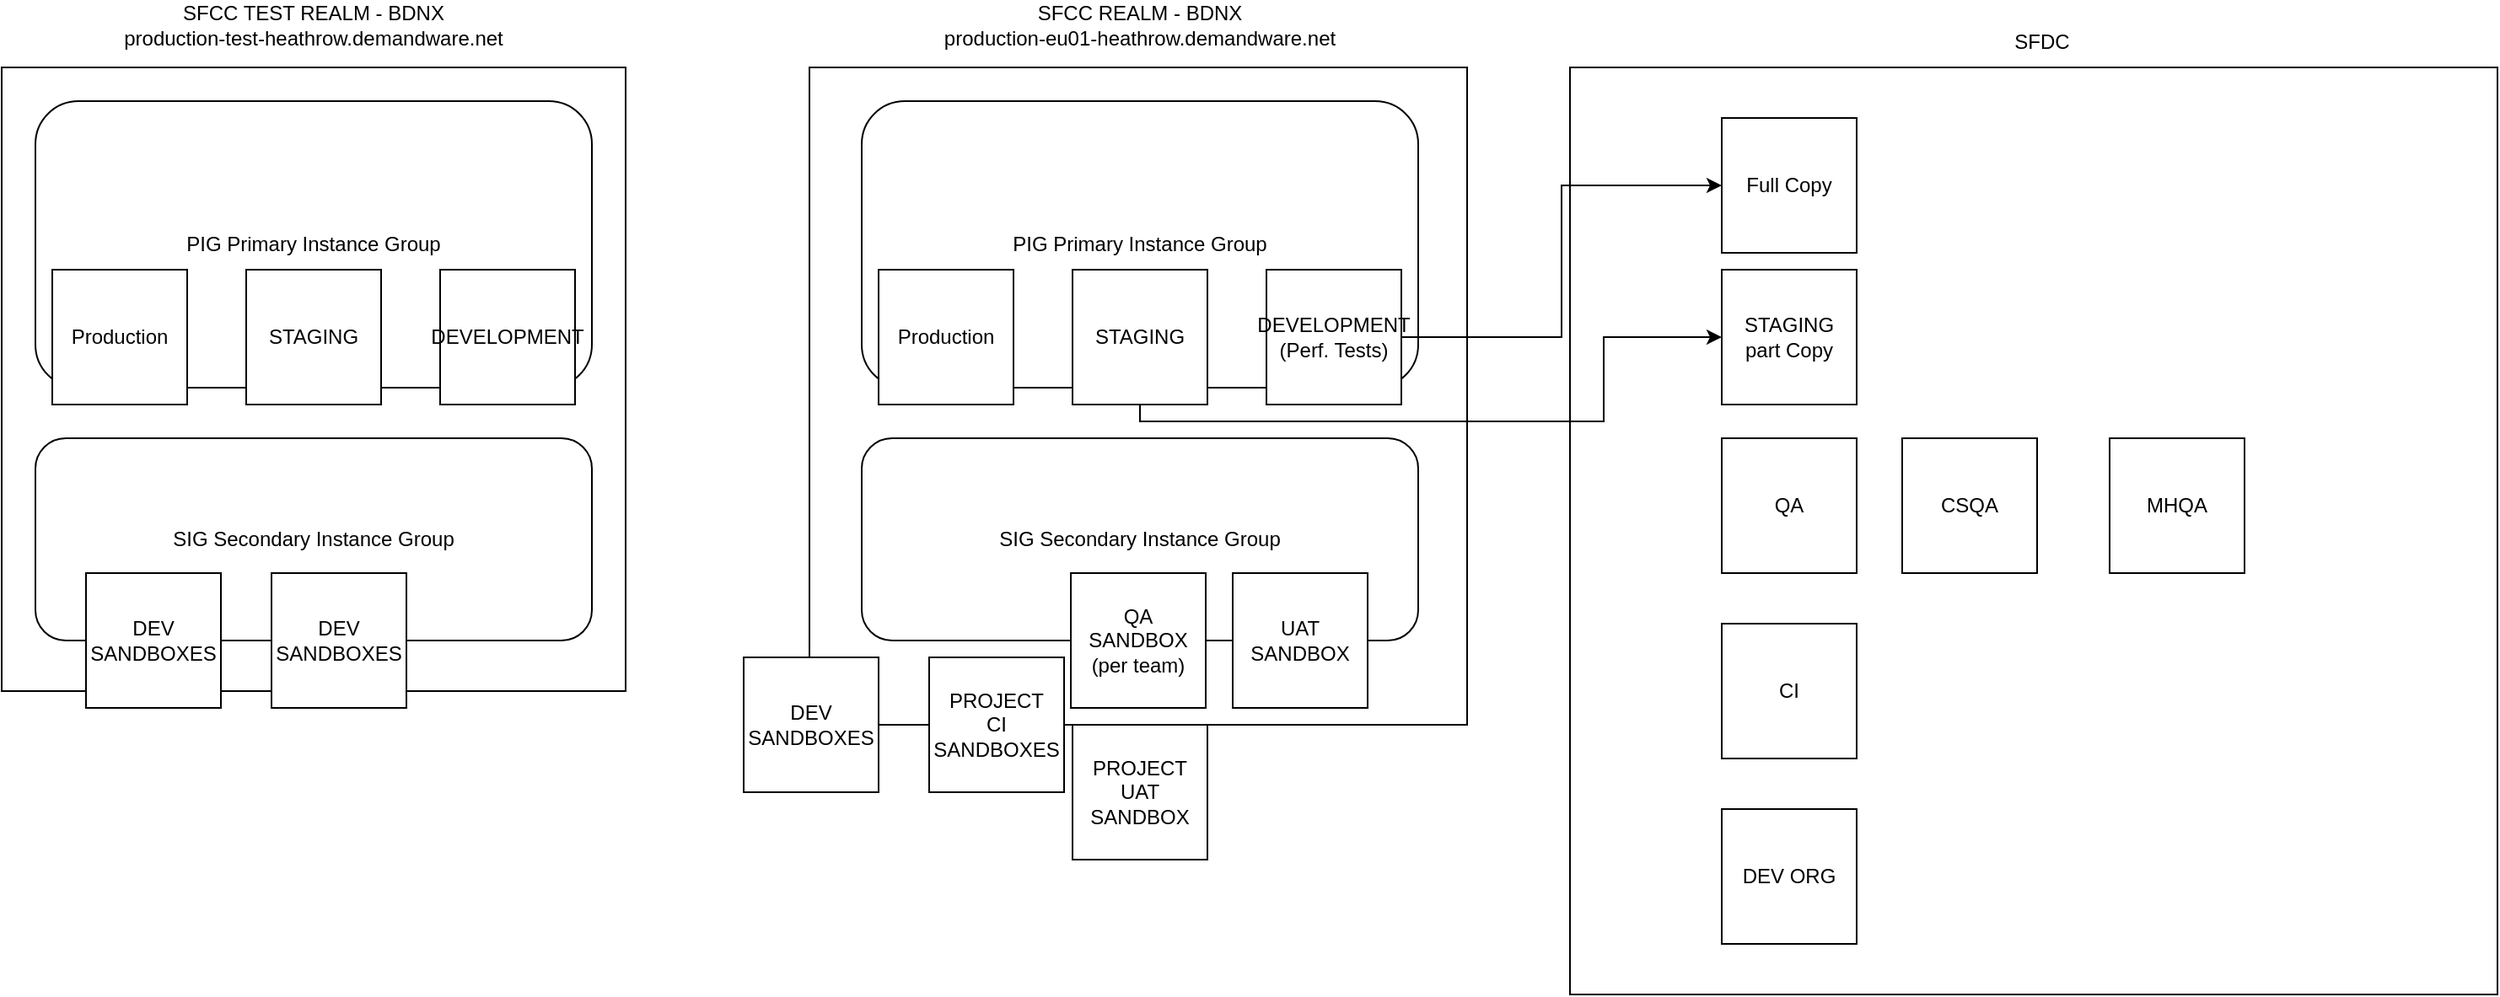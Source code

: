 <mxfile version="26.2.10">
  <diagram name="Page-1" id="fqVPGiyWNGA8M5bjry9U">
    <mxGraphModel dx="2383" dy="948" grid="1" gridSize="10" guides="1" tooltips="1" connect="1" arrows="1" fold="1" page="1" pageScale="1" pageWidth="827" pageHeight="1169" math="0" shadow="0">
      <root>
        <mxCell id="0" />
        <mxCell id="1" parent="0" />
        <mxCell id="2GARxX9RsfRO5ykLCrAF-38" value="" style="whiteSpace=wrap;html=1;aspect=fixed;" vertex="1" parent="1">
          <mxGeometry x="630" y="230" width="550" height="550" as="geometry" />
        </mxCell>
        <mxCell id="2GARxX9RsfRO5ykLCrAF-1" value="" style="whiteSpace=wrap;html=1;aspect=fixed;" vertex="1" parent="1">
          <mxGeometry x="179" y="230" width="390" height="390" as="geometry" />
        </mxCell>
        <mxCell id="2GARxX9RsfRO5ykLCrAF-2" value="SFCC REALM BDNX" style="text;html=1;align=center;verticalAlign=middle;whiteSpace=wrap;rounded=0;" vertex="1" parent="1">
          <mxGeometry x="285" y="240" width="180" height="30" as="geometry" />
        </mxCell>
        <mxCell id="2GARxX9RsfRO5ykLCrAF-3" value="PIG Primary Instance Group" style="rounded=1;whiteSpace=wrap;html=1;" vertex="1" parent="1">
          <mxGeometry x="210" y="250" width="330" height="170" as="geometry" />
        </mxCell>
        <mxCell id="2GARxX9RsfRO5ykLCrAF-4" value="SIG Secondary Instance Group" style="rounded=1;whiteSpace=wrap;html=1;" vertex="1" parent="1">
          <mxGeometry x="210" y="450" width="330" height="120" as="geometry" />
        </mxCell>
        <mxCell id="2GARxX9RsfRO5ykLCrAF-5" value="Production" style="whiteSpace=wrap;html=1;aspect=fixed;" vertex="1" parent="1">
          <mxGeometry x="220" y="350" width="80" height="80" as="geometry" />
        </mxCell>
        <mxCell id="2GARxX9RsfRO5ykLCrAF-6" style="edgeStyle=orthogonalEdgeStyle;rounded=0;orthogonalLoop=1;jettySize=auto;html=1;entryX=0;entryY=0.5;entryDx=0;entryDy=0;" edge="1" parent="1" source="2GARxX9RsfRO5ykLCrAF-7" target="2GARxX9RsfRO5ykLCrAF-11">
          <mxGeometry relative="1" as="geometry">
            <Array as="points">
              <mxPoint x="375" y="440" />
              <mxPoint x="650" y="440" />
              <mxPoint x="650" y="390" />
            </Array>
          </mxGeometry>
        </mxCell>
        <mxCell id="2GARxX9RsfRO5ykLCrAF-7" value="STAGING" style="whiteSpace=wrap;html=1;aspect=fixed;" vertex="1" parent="1">
          <mxGeometry x="335" y="350" width="80" height="80" as="geometry" />
        </mxCell>
        <mxCell id="2GARxX9RsfRO5ykLCrAF-41" style="edgeStyle=orthogonalEdgeStyle;rounded=0;orthogonalLoop=1;jettySize=auto;html=1;entryX=0;entryY=0.5;entryDx=0;entryDy=0;" edge="1" parent="1" source="2GARxX9RsfRO5ykLCrAF-8" target="2GARxX9RsfRO5ykLCrAF-40">
          <mxGeometry relative="1" as="geometry" />
        </mxCell>
        <mxCell id="2GARxX9RsfRO5ykLCrAF-8" value="DEVELOPMENT&lt;br&gt;(Perf. Tests)" style="whiteSpace=wrap;html=1;aspect=fixed;" vertex="1" parent="1">
          <mxGeometry x="450" y="350" width="80" height="80" as="geometry" />
        </mxCell>
        <mxCell id="2GARxX9RsfRO5ykLCrAF-9" value="DEV SANDBOXES" style="whiteSpace=wrap;html=1;aspect=fixed;" vertex="1" parent="1">
          <mxGeometry x="140" y="580" width="80" height="80" as="geometry" />
        </mxCell>
        <mxCell id="2GARxX9RsfRO5ykLCrAF-10" value="QA&lt;br&gt;SANDBOX&lt;br&gt;(per team)" style="whiteSpace=wrap;html=1;aspect=fixed;" vertex="1" parent="1">
          <mxGeometry x="334" y="530" width="80" height="80" as="geometry" />
        </mxCell>
        <mxCell id="2GARxX9RsfRO5ykLCrAF-11" value="STAGING&lt;br&gt;part Copy" style="whiteSpace=wrap;html=1;aspect=fixed;" vertex="1" parent="1">
          <mxGeometry x="720" y="350" width="80" height="80" as="geometry" />
        </mxCell>
        <mxCell id="2GARxX9RsfRO5ykLCrAF-12" value="QA" style="whiteSpace=wrap;html=1;aspect=fixed;" vertex="1" parent="1">
          <mxGeometry x="720" y="450" width="80" height="80" as="geometry" />
        </mxCell>
        <mxCell id="2GARxX9RsfRO5ykLCrAF-13" value="CSQA" style="whiteSpace=wrap;html=1;aspect=fixed;" vertex="1" parent="1">
          <mxGeometry x="827" y="450" width="80" height="80" as="geometry" />
        </mxCell>
        <mxCell id="2GARxX9RsfRO5ykLCrAF-14" value="MHQA" style="whiteSpace=wrap;html=1;aspect=fixed;" vertex="1" parent="1">
          <mxGeometry x="950" y="450" width="80" height="80" as="geometry" />
        </mxCell>
        <mxCell id="2GARxX9RsfRO5ykLCrAF-15" value="DEV ORG" style="whiteSpace=wrap;html=1;aspect=fixed;" vertex="1" parent="1">
          <mxGeometry x="720" y="670" width="80" height="80" as="geometry" />
        </mxCell>
        <mxCell id="2GARxX9RsfRO5ykLCrAF-16" value="CI" style="whiteSpace=wrap;html=1;aspect=fixed;" vertex="1" parent="1">
          <mxGeometry x="720" y="560" width="80" height="80" as="geometry" />
        </mxCell>
        <mxCell id="2GARxX9RsfRO5ykLCrAF-17" value="SFCC REALM - BDNX&lt;br&gt;production-eu01-heathrow.demandware.net" style="text;html=1;align=center;verticalAlign=middle;whiteSpace=wrap;rounded=0;" vertex="1" parent="1">
          <mxGeometry x="190" y="190" width="370" height="30" as="geometry" />
        </mxCell>
        <mxCell id="2GARxX9RsfRO5ykLCrAF-18" value="" style="whiteSpace=wrap;html=1;aspect=fixed;" vertex="1" parent="1">
          <mxGeometry x="-300" y="230" width="370" height="370" as="geometry" />
        </mxCell>
        <mxCell id="2GARxX9RsfRO5ykLCrAF-19" value="SFCC REALM BDNX" style="text;html=1;align=center;verticalAlign=middle;whiteSpace=wrap;rounded=0;" vertex="1" parent="1">
          <mxGeometry x="-205" y="240" width="180" height="30" as="geometry" />
        </mxCell>
        <mxCell id="2GARxX9RsfRO5ykLCrAF-20" value="PIG Primary Instance Group" style="rounded=1;whiteSpace=wrap;html=1;" vertex="1" parent="1">
          <mxGeometry x="-280" y="250" width="330" height="170" as="geometry" />
        </mxCell>
        <mxCell id="2GARxX9RsfRO5ykLCrAF-21" value="SIG Secondary Instance Group" style="rounded=1;whiteSpace=wrap;html=1;" vertex="1" parent="1">
          <mxGeometry x="-280" y="450" width="330" height="120" as="geometry" />
        </mxCell>
        <mxCell id="2GARxX9RsfRO5ykLCrAF-22" value="Production" style="whiteSpace=wrap;html=1;aspect=fixed;" vertex="1" parent="1">
          <mxGeometry x="-270" y="350" width="80" height="80" as="geometry" />
        </mxCell>
        <mxCell id="2GARxX9RsfRO5ykLCrAF-23" value="STAGING" style="whiteSpace=wrap;html=1;aspect=fixed;" vertex="1" parent="1">
          <mxGeometry x="-155" y="350" width="80" height="80" as="geometry" />
        </mxCell>
        <mxCell id="2GARxX9RsfRO5ykLCrAF-24" value="DEVELOPMENT" style="whiteSpace=wrap;html=1;aspect=fixed;" vertex="1" parent="1">
          <mxGeometry x="-40" y="350" width="80" height="80" as="geometry" />
        </mxCell>
        <mxCell id="2GARxX9RsfRO5ykLCrAF-25" value="DEV SANDBOXES" style="whiteSpace=wrap;html=1;aspect=fixed;" vertex="1" parent="1">
          <mxGeometry x="-250" y="530" width="80" height="80" as="geometry" />
        </mxCell>
        <mxCell id="2GARxX9RsfRO5ykLCrAF-26" value="DEV SANDBOXES" style="whiteSpace=wrap;html=1;aspect=fixed;" vertex="1" parent="1">
          <mxGeometry x="-140" y="530" width="80" height="80" as="geometry" />
        </mxCell>
        <mxCell id="2GARxX9RsfRO5ykLCrAF-27" value="SFCC TEST REALM - BDNX&lt;br&gt;production-test-heathrow.demandware.net" style="text;html=1;align=center;verticalAlign=middle;whiteSpace=wrap;rounded=0;" vertex="1" parent="1">
          <mxGeometry x="-300" y="190" width="370" height="30" as="geometry" />
        </mxCell>
        <mxCell id="2GARxX9RsfRO5ykLCrAF-37" value="UAT&lt;br&gt;SANDBOX" style="whiteSpace=wrap;html=1;aspect=fixed;" vertex="1" parent="1">
          <mxGeometry x="430" y="530" width="80" height="80" as="geometry" />
        </mxCell>
        <mxCell id="2GARxX9RsfRO5ykLCrAF-39" value="SFDC" style="text;html=1;align=center;verticalAlign=middle;whiteSpace=wrap;rounded=0;" vertex="1" parent="1">
          <mxGeometry x="640" y="200" width="540" height="30" as="geometry" />
        </mxCell>
        <mxCell id="2GARxX9RsfRO5ykLCrAF-40" value="Full Copy" style="whiteSpace=wrap;html=1;aspect=fixed;" vertex="1" parent="1">
          <mxGeometry x="720" y="260" width="80" height="80" as="geometry" />
        </mxCell>
        <mxCell id="2GARxX9RsfRO5ykLCrAF-42" value="PROJECT UAT&lt;br&gt;SANDBOX" style="whiteSpace=wrap;html=1;aspect=fixed;" vertex="1" parent="1">
          <mxGeometry x="335" y="620" width="80" height="80" as="geometry" />
        </mxCell>
        <mxCell id="2GARxX9RsfRO5ykLCrAF-43" value="PROJECT&lt;br&gt;CI SANDBOXES" style="whiteSpace=wrap;html=1;aspect=fixed;" vertex="1" parent="1">
          <mxGeometry x="250" y="580" width="80" height="80" as="geometry" />
        </mxCell>
      </root>
    </mxGraphModel>
  </diagram>
</mxfile>
